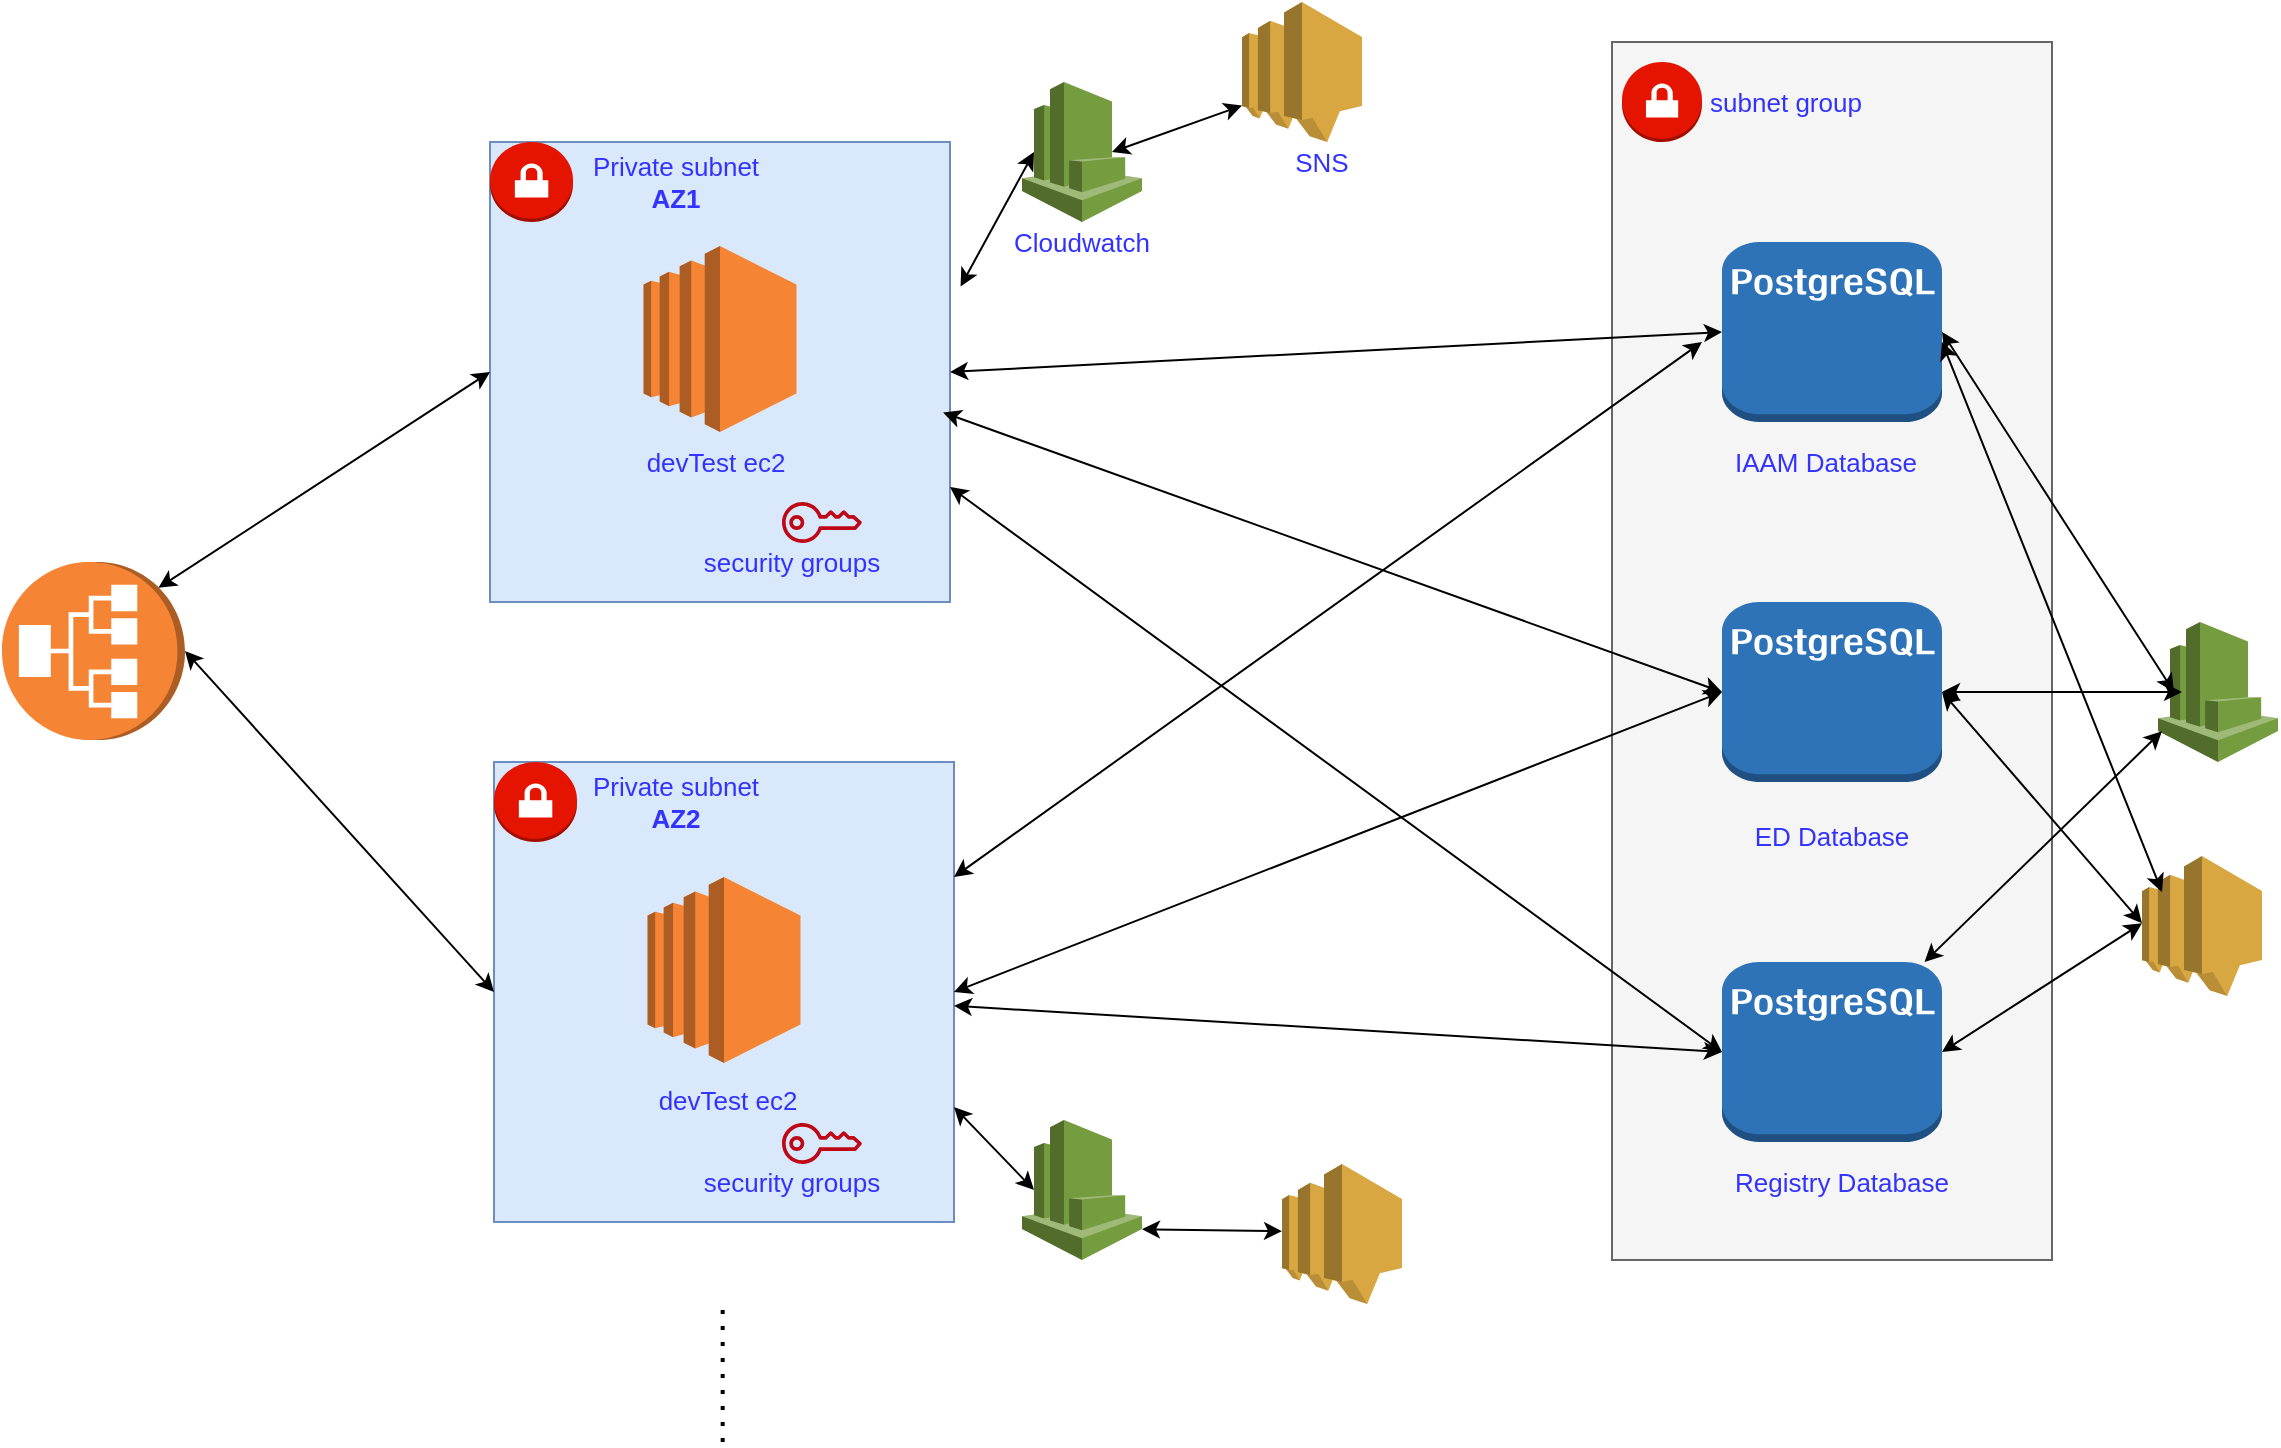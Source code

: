 <mxfile version="16.4.8" type="github">
  <diagram id="Vj-7gIYnh4FVoZP8OCP-" name="Page-1">
    <mxGraphModel dx="1388" dy="1099" grid="1" gridSize="10" guides="1" tooltips="1" connect="1" arrows="1" fold="1" page="1" pageScale="1" pageWidth="1400" pageHeight="850" math="0" shadow="0">
      <root>
        <mxCell id="0" />
        <mxCell id="1" parent="0" />
        <mxCell id="5kDCCWpD2KT_Ys93XdkI-5" value="s" style="rounded=0;whiteSpace=wrap;html=1;fillColor=#f5f5f5;strokeColor=#666666;fontColor=#333333;" vertex="1" parent="1">
          <mxGeometry x="1017" y="50" width="220" height="609" as="geometry" />
        </mxCell>
        <mxCell id="5kDCCWpD2KT_Ys93XdkI-2" value="" style="outlineConnect=0;dashed=0;verticalLabelPosition=bottom;verticalAlign=top;align=center;html=1;shape=mxgraph.aws3.postgre_sql_instance;fillColor=#2E73B8;gradientColor=none;" vertex="1" parent="1">
          <mxGeometry x="1072" y="150" width="110" height="90" as="geometry" />
        </mxCell>
        <mxCell id="5kDCCWpD2KT_Ys93XdkI-3" value="" style="outlineConnect=0;dashed=0;verticalLabelPosition=bottom;verticalAlign=top;align=center;html=1;shape=mxgraph.aws3.postgre_sql_instance;fillColor=#2E73B8;gradientColor=none;" vertex="1" parent="1">
          <mxGeometry x="1072" y="330" width="110" height="90" as="geometry" />
        </mxCell>
        <mxCell id="5kDCCWpD2KT_Ys93XdkI-4" value="" style="outlineConnect=0;dashed=0;verticalLabelPosition=bottom;verticalAlign=top;align=center;html=1;shape=mxgraph.aws3.postgre_sql_instance;fillColor=#2E73B8;gradientColor=none;" vertex="1" parent="1">
          <mxGeometry x="1072" y="510" width="110" height="90" as="geometry" />
        </mxCell>
        <mxCell id="5kDCCWpD2KT_Ys93XdkI-6" value="" style="outlineConnect=0;dashed=0;verticalLabelPosition=bottom;verticalAlign=top;align=center;html=1;shape=mxgraph.aws3.vpn_gateway;fillColor=#e51400;fontColor=#ffffff;strokeColor=#B20000;" vertex="1" parent="1">
          <mxGeometry x="1022" y="60" width="40" height="40" as="geometry" />
        </mxCell>
        <UserObject label="subnet group" placeholders="1" name="Variable" id="5kDCCWpD2KT_Ys93XdkI-9">
          <mxCell style="text;html=1;strokeColor=none;fillColor=none;align=center;verticalAlign=middle;whiteSpace=wrap;overflow=hidden;fontSize=13;fontColor=#3333FF;" vertex="1" parent="1">
            <mxGeometry x="1064" y="70" width="80" height="20" as="geometry" />
          </mxCell>
        </UserObject>
        <UserObject label="IAAM Database" placeholders="1" name="Variable" id="5kDCCWpD2KT_Ys93XdkI-11">
          <mxCell style="text;html=1;strokeColor=none;fillColor=none;align=center;verticalAlign=middle;whiteSpace=wrap;overflow=hidden;fontSize=13;fontColor=#3333FF;" vertex="1" parent="1">
            <mxGeometry x="1064" y="250" width="120" height="20" as="geometry" />
          </mxCell>
        </UserObject>
        <UserObject label="ED Database" placeholders="1" name="Variable" id="5kDCCWpD2KT_Ys93XdkI-12">
          <mxCell style="text;html=1;strokeColor=none;fillColor=none;align=center;verticalAlign=middle;whiteSpace=wrap;overflow=hidden;fontSize=13;fontColor=#3333FF;" vertex="1" parent="1">
            <mxGeometry x="1067" y="437" width="120" height="20" as="geometry" />
          </mxCell>
        </UserObject>
        <UserObject label="Registry Database" placeholders="1" name="Variable" id="5kDCCWpD2KT_Ys93XdkI-13">
          <mxCell style="text;html=1;strokeColor=none;fillColor=none;align=center;verticalAlign=middle;whiteSpace=wrap;overflow=hidden;fontSize=13;fontColor=#3333FF;" vertex="1" parent="1">
            <mxGeometry x="1072" y="610" width="120" height="20" as="geometry" />
          </mxCell>
        </UserObject>
        <mxCell id="5kDCCWpD2KT_Ys93XdkI-14" value="" style="whiteSpace=wrap;html=1;aspect=fixed;fontSize=13;fillColor=#dae8fc;strokeColor=#6c8ebf;" vertex="1" parent="1">
          <mxGeometry x="456" y="100" width="230" height="230" as="geometry" />
        </mxCell>
        <mxCell id="5kDCCWpD2KT_Ys93XdkI-15" value="" style="whiteSpace=wrap;html=1;aspect=fixed;fontSize=13;fillColor=#dae8fc;strokeColor=#6c8ebf;" vertex="1" parent="1">
          <mxGeometry x="458" y="410" width="230" height="230" as="geometry" />
        </mxCell>
        <mxCell id="5kDCCWpD2KT_Ys93XdkI-16" value="" style="endArrow=none;dashed=1;html=1;dashPattern=1 3;strokeWidth=2;rounded=0;fontSize=13;fontColor=#3333FF;" edge="1" parent="1">
          <mxGeometry width="50" height="50" relative="1" as="geometry">
            <mxPoint x="572.33" y="750" as="sourcePoint" />
            <mxPoint x="572.33" y="680" as="targetPoint" />
          </mxGeometry>
        </mxCell>
        <mxCell id="5kDCCWpD2KT_Ys93XdkI-24" value="" style="endArrow=classic;startArrow=classic;html=1;rounded=0;fontSize=13;fontColor=#3333FF;exitX=1;exitY=0.5;exitDx=0;exitDy=0;entryX=0;entryY=0.5;entryDx=0;entryDy=0;entryPerimeter=0;" edge="1" parent="1" source="5kDCCWpD2KT_Ys93XdkI-14" target="5kDCCWpD2KT_Ys93XdkI-2">
          <mxGeometry width="50" height="50" relative="1" as="geometry">
            <mxPoint x="892" y="240" as="sourcePoint" />
            <mxPoint x="942" y="190" as="targetPoint" />
          </mxGeometry>
        </mxCell>
        <mxCell id="5kDCCWpD2KT_Ys93XdkI-25" value="" style="endArrow=classic;startArrow=classic;html=1;rounded=0;fontSize=13;fontColor=#3333FF;entryX=0;entryY=0.5;entryDx=0;entryDy=0;entryPerimeter=0;exitX=0.985;exitY=0.588;exitDx=0;exitDy=0;exitPerimeter=0;" edge="1" parent="1" source="5kDCCWpD2KT_Ys93XdkI-14" target="5kDCCWpD2KT_Ys93XdkI-3">
          <mxGeometry width="50" height="50" relative="1" as="geometry">
            <mxPoint x="842" y="230" as="sourcePoint" />
            <mxPoint x="702" y="390" as="targetPoint" />
          </mxGeometry>
        </mxCell>
        <mxCell id="5kDCCWpD2KT_Ys93XdkI-26" value="" style="endArrow=classic;startArrow=classic;html=1;rounded=0;fontSize=13;fontColor=#3333FF;entryX=0;entryY=0.5;entryDx=0;entryDy=0;entryPerimeter=0;exitX=1;exitY=0.75;exitDx=0;exitDy=0;" edge="1" parent="1" source="5kDCCWpD2KT_Ys93XdkI-14" target="5kDCCWpD2KT_Ys93XdkI-4">
          <mxGeometry width="50" height="50" relative="1" as="geometry">
            <mxPoint x="652" y="440" as="sourcePoint" />
            <mxPoint x="702" y="390" as="targetPoint" />
          </mxGeometry>
        </mxCell>
        <mxCell id="5kDCCWpD2KT_Ys93XdkI-27" value="" style="endArrow=classic;startArrow=classic;html=1;rounded=0;fontSize=13;fontColor=#3333FF;exitX=1;exitY=0.25;exitDx=0;exitDy=0;" edge="1" parent="1" source="5kDCCWpD2KT_Ys93XdkI-15">
          <mxGeometry width="50" height="50" relative="1" as="geometry">
            <mxPoint x="652" y="440" as="sourcePoint" />
            <mxPoint x="1062" y="200" as="targetPoint" />
          </mxGeometry>
        </mxCell>
        <mxCell id="5kDCCWpD2KT_Ys93XdkI-28" value="" style="endArrow=classic;startArrow=classic;html=1;rounded=0;fontSize=13;fontColor=#3333FF;exitX=1;exitY=0.5;exitDx=0;exitDy=0;entryX=0;entryY=0.5;entryDx=0;entryDy=0;entryPerimeter=0;" edge="1" parent="1" source="5kDCCWpD2KT_Ys93XdkI-15" target="5kDCCWpD2KT_Ys93XdkI-3">
          <mxGeometry width="50" height="50" relative="1" as="geometry">
            <mxPoint x="852" y="477.5" as="sourcePoint" />
            <mxPoint x="1072" y="210" as="targetPoint" />
          </mxGeometry>
        </mxCell>
        <mxCell id="5kDCCWpD2KT_Ys93XdkI-29" value="" style="endArrow=classic;startArrow=classic;html=1;rounded=0;fontSize=13;fontColor=#3333FF;entryX=0;entryY=0.5;entryDx=0;entryDy=0;entryPerimeter=0;" edge="1" parent="1" source="5kDCCWpD2KT_Ys93XdkI-15" target="5kDCCWpD2KT_Ys93XdkI-4">
          <mxGeometry width="50" height="50" relative="1" as="geometry">
            <mxPoint x="852" y="535" as="sourcePoint" />
            <mxPoint x="1082" y="385" as="targetPoint" />
          </mxGeometry>
        </mxCell>
        <mxCell id="5kDCCWpD2KT_Ys93XdkI-30" value="" style="outlineConnect=0;dashed=0;verticalLabelPosition=bottom;verticalAlign=top;align=center;html=1;shape=mxgraph.aws3.ec2;fillColor=#F58534;gradientColor=none;fontSize=13;fontColor=#3333FF;" vertex="1" parent="1">
          <mxGeometry x="532.75" y="152" width="76.5" height="93" as="geometry" />
        </mxCell>
        <mxCell id="5kDCCWpD2KT_Ys93XdkI-31" value="" style="outlineConnect=0;dashed=0;verticalLabelPosition=bottom;verticalAlign=top;align=center;html=1;shape=mxgraph.aws3.ec2;fillColor=#F58534;gradientColor=none;fontSize=13;fontColor=#3333FF;" vertex="1" parent="1">
          <mxGeometry x="534.75" y="467.5" width="76.5" height="93" as="geometry" />
        </mxCell>
        <mxCell id="5kDCCWpD2KT_Ys93XdkI-34" value="" style="outlineConnect=0;dashed=0;verticalLabelPosition=bottom;verticalAlign=top;align=center;html=1;shape=mxgraph.aws3.vpn_gateway;fillColor=#e51400;fontSize=13;fontColor=#ffffff;strokeColor=#B20000;" vertex="1" parent="1">
          <mxGeometry x="456" y="100" width="41.5" height="40" as="geometry" />
        </mxCell>
        <mxCell id="5kDCCWpD2KT_Ys93XdkI-35" value="" style="outlineConnect=0;dashed=0;verticalLabelPosition=bottom;verticalAlign=top;align=center;html=1;shape=mxgraph.aws3.vpn_gateway;fillColor=#e51400;fontSize=13;fontColor=#ffffff;strokeColor=#B20000;" vertex="1" parent="1">
          <mxGeometry x="458" y="410" width="41.5" height="40" as="geometry" />
        </mxCell>
        <UserObject label="SNS" placeholders="1" name="Variable" id="5kDCCWpD2KT_Ys93XdkI-36">
          <mxCell style="text;html=1;strokeColor=none;fillColor=none;align=center;verticalAlign=middle;whiteSpace=wrap;overflow=hidden;fontSize=13;fontColor=#3333FF;" vertex="1" parent="1">
            <mxGeometry x="832" y="100" width="80" height="20" as="geometry" />
          </mxCell>
        </UserObject>
        <UserObject label="security groups" placeholders="1" name="Variable" id="5kDCCWpD2KT_Ys93XdkI-37">
          <mxCell style="text;html=1;strokeColor=none;fillColor=none;align=center;verticalAlign=middle;whiteSpace=wrap;overflow=hidden;fontSize=13;fontColor=#3333FF;" vertex="1" parent="1">
            <mxGeometry x="552" y="299.51" width="110" height="20" as="geometry" />
          </mxCell>
        </UserObject>
        <UserObject label="devTest ec2" placeholders="1" name="Variable" id="5kDCCWpD2KT_Ys93XdkI-38">
          <mxCell style="text;html=1;strokeColor=none;fillColor=none;align=center;verticalAlign=middle;whiteSpace=wrap;overflow=hidden;fontSize=13;fontColor=#3333FF;" vertex="1" parent="1">
            <mxGeometry x="529.25" y="250" width="80" height="20" as="geometry" />
          </mxCell>
        </UserObject>
        <UserObject label="Cloudwatch" placeholders="1" name="Variable" id="5kDCCWpD2KT_Ys93XdkI-39">
          <mxCell style="text;html=1;strokeColor=none;fillColor=none;align=center;verticalAlign=middle;whiteSpace=wrap;overflow=hidden;fontSize=13;fontColor=#3333FF;" vertex="1" parent="1">
            <mxGeometry x="712" y="140" width="80" height="20" as="geometry" />
          </mxCell>
        </UserObject>
        <UserObject label="Private subnet&lt;br&gt;&lt;b&gt;AZ1&lt;/b&gt;" placeholders="1" name="Variable" id="5kDCCWpD2KT_Ys93XdkI-40">
          <mxCell style="text;html=1;strokeColor=none;fillColor=none;align=center;verticalAlign=middle;whiteSpace=wrap;overflow=hidden;fontSize=13;fontColor=#3333FF;" vertex="1" parent="1">
            <mxGeometry x="489.25" y="100" width="120" height="40" as="geometry" />
          </mxCell>
        </UserObject>
        <UserObject label="Private subnet&lt;br&gt;&lt;b&gt;AZ2&lt;/b&gt;" placeholders="1" name="Variable" id="5kDCCWpD2KT_Ys93XdkI-41">
          <mxCell style="text;html=1;strokeColor=none;fillColor=none;align=center;verticalAlign=middle;whiteSpace=wrap;overflow=hidden;fontSize=13;fontColor=#3333FF;" vertex="1" parent="1">
            <mxGeometry x="489.25" y="410" width="120" height="40" as="geometry" />
          </mxCell>
        </UserObject>
        <mxCell id="5kDCCWpD2KT_Ys93XdkI-42" value="" style="sketch=0;outlineConnect=0;fontColor=#232F3E;gradientColor=none;fillColor=#BF0816;strokeColor=none;dashed=0;verticalLabelPosition=bottom;verticalAlign=top;align=center;html=1;fontSize=12;fontStyle=0;aspect=fixed;pointerEvents=1;shape=mxgraph.aws4.addon;" vertex="1" parent="1">
          <mxGeometry x="602" y="280" width="40" height="20.51" as="geometry" />
        </mxCell>
        <mxCell id="5kDCCWpD2KT_Ys93XdkI-43" value="" style="sketch=0;outlineConnect=0;fontColor=#232F3E;gradientColor=none;fillColor=#BF0816;strokeColor=none;dashed=0;verticalLabelPosition=bottom;verticalAlign=top;align=center;html=1;fontSize=12;fontStyle=0;aspect=fixed;pointerEvents=1;shape=mxgraph.aws4.addon;" vertex="1" parent="1">
          <mxGeometry x="602" y="590.49" width="40" height="20.51" as="geometry" />
        </mxCell>
        <UserObject label="security groups" placeholders="1" name="Variable" id="5kDCCWpD2KT_Ys93XdkI-44">
          <mxCell style="text;html=1;strokeColor=none;fillColor=none;align=center;verticalAlign=middle;whiteSpace=wrap;overflow=hidden;fontSize=13;fontColor=#3333FF;" vertex="1" parent="1">
            <mxGeometry x="552" y="610" width="110" height="20" as="geometry" />
          </mxCell>
        </UserObject>
        <mxCell id="5kDCCWpD2KT_Ys93XdkI-45" value="" style="outlineConnect=0;dashed=0;verticalLabelPosition=bottom;verticalAlign=top;align=center;html=1;shape=mxgraph.aws3.cloudwatch;fillColor=#759C3E;gradientColor=none;fontSize=13;fontColor=#3333FF;" vertex="1" parent="1">
          <mxGeometry x="722" y="70" width="60" height="70" as="geometry" />
        </mxCell>
        <mxCell id="5kDCCWpD2KT_Ys93XdkI-46" value="" style="outlineConnect=0;dashed=0;verticalLabelPosition=bottom;verticalAlign=top;align=center;html=1;shape=mxgraph.aws3.cloudwatch;fillColor=#759C3E;gradientColor=none;fontSize=13;fontColor=#3333FF;" vertex="1" parent="1">
          <mxGeometry x="722" y="589" width="60" height="70" as="geometry" />
        </mxCell>
        <mxCell id="5kDCCWpD2KT_Ys93XdkI-47" value="" style="outlineConnect=0;dashed=0;verticalLabelPosition=bottom;verticalAlign=top;align=center;html=1;shape=mxgraph.aws3.cloudwatch;fillColor=#759C3E;gradientColor=none;fontSize=13;fontColor=#3333FF;" vertex="1" parent="1">
          <mxGeometry x="1290" y="340" width="60" height="70" as="geometry" />
        </mxCell>
        <UserObject label="devTest ec2" placeholders="1" name="Variable" id="5kDCCWpD2KT_Ys93XdkI-48">
          <mxCell style="text;html=1;strokeColor=none;fillColor=none;align=center;verticalAlign=middle;whiteSpace=wrap;overflow=hidden;fontSize=13;fontColor=#3333FF;" vertex="1" parent="1">
            <mxGeometry x="534.75" y="569" width="80" height="20" as="geometry" />
          </mxCell>
        </UserObject>
        <mxCell id="5kDCCWpD2KT_Ys93XdkI-49" value="" style="outlineConnect=0;dashed=0;verticalLabelPosition=bottom;verticalAlign=top;align=center;html=1;shape=mxgraph.aws3.application_load_balancer;fillColor=#F58534;gradientColor=none;fontSize=13;fontColor=#3333FF;direction=north;" vertex="1" parent="1">
          <mxGeometry x="212" y="310.01" width="91.5" height="88.99" as="geometry" />
        </mxCell>
        <mxCell id="5kDCCWpD2KT_Ys93XdkI-50" value="" style="outlineConnect=0;dashed=0;verticalLabelPosition=bottom;verticalAlign=top;align=center;html=1;shape=mxgraph.aws3.sns;fillColor=#D9A741;gradientColor=none;fontSize=13;fontColor=#3333FF;" vertex="1" parent="1">
          <mxGeometry x="832" y="30" width="60" height="70" as="geometry" />
        </mxCell>
        <mxCell id="5kDCCWpD2KT_Ys93XdkI-51" value="" style="outlineConnect=0;dashed=0;verticalLabelPosition=bottom;verticalAlign=top;align=center;html=1;shape=mxgraph.aws3.sns;fillColor=#D9A741;gradientColor=none;fontSize=13;fontColor=#3333FF;" vertex="1" parent="1">
          <mxGeometry x="852" y="611" width="60" height="70" as="geometry" />
        </mxCell>
        <mxCell id="5kDCCWpD2KT_Ys93XdkI-52" value="" style="outlineConnect=0;dashed=0;verticalLabelPosition=bottom;verticalAlign=top;align=center;html=1;shape=mxgraph.aws3.sns;fillColor=#D9A741;gradientColor=none;fontSize=13;fontColor=#3333FF;" vertex="1" parent="1">
          <mxGeometry x="1282" y="457" width="60" height="70" as="geometry" />
        </mxCell>
        <mxCell id="5kDCCWpD2KT_Ys93XdkI-53" value="" style="endArrow=classic;startArrow=classic;html=1;rounded=0;fontSize=13;fontColor=#3333FF;entryX=1.023;entryY=0.314;entryDx=0;entryDy=0;entryPerimeter=0;exitX=0.1;exitY=0.5;exitDx=0;exitDy=0;exitPerimeter=0;" edge="1" parent="1" source="5kDCCWpD2KT_Ys93XdkI-45" target="5kDCCWpD2KT_Ys93XdkI-14">
          <mxGeometry width="50" height="50" relative="1" as="geometry">
            <mxPoint x="652" y="440" as="sourcePoint" />
            <mxPoint x="702" y="390" as="targetPoint" />
          </mxGeometry>
        </mxCell>
        <mxCell id="5kDCCWpD2KT_Ys93XdkI-54" value="" style="endArrow=classic;startArrow=classic;html=1;rounded=0;fontSize=13;fontColor=#3333FF;entryX=0.75;entryY=0.5;entryDx=0;entryDy=0;entryPerimeter=0;exitX=0;exitY=0.74;exitDx=0;exitDy=0;exitPerimeter=0;" edge="1" parent="1" source="5kDCCWpD2KT_Ys93XdkI-50" target="5kDCCWpD2KT_Ys93XdkI-45">
          <mxGeometry width="50" height="50" relative="1" as="geometry">
            <mxPoint x="732" y="148.217" as="sourcePoint" />
            <mxPoint x="701.29" y="182.22" as="targetPoint" />
          </mxGeometry>
        </mxCell>
        <mxCell id="5kDCCWpD2KT_Ys93XdkI-55" value="" style="endArrow=classic;startArrow=classic;html=1;rounded=0;fontSize=13;fontColor=#3333FF;entryX=1;entryY=0.78;entryDx=0;entryDy=0;entryPerimeter=0;exitX=0;exitY=0.48;exitDx=0;exitDy=0;exitPerimeter=0;" edge="1" parent="1" source="5kDCCWpD2KT_Ys93XdkI-51" target="5kDCCWpD2KT_Ys93XdkI-46">
          <mxGeometry width="50" height="50" relative="1" as="geometry">
            <mxPoint x="842" y="91.8" as="sourcePoint" />
            <mxPoint x="777" y="115" as="targetPoint" />
          </mxGeometry>
        </mxCell>
        <mxCell id="5kDCCWpD2KT_Ys93XdkI-56" value="" style="endArrow=classic;startArrow=classic;html=1;rounded=0;fontSize=13;fontColor=#3333FF;entryX=1;entryY=0.75;entryDx=0;entryDy=0;exitX=0.1;exitY=0.5;exitDx=0;exitDy=0;exitPerimeter=0;" edge="1" parent="1" source="5kDCCWpD2KT_Ys93XdkI-46" target="5kDCCWpD2KT_Ys93XdkI-15">
          <mxGeometry width="50" height="50" relative="1" as="geometry">
            <mxPoint x="852" y="101.8" as="sourcePoint" />
            <mxPoint x="787" y="125" as="targetPoint" />
          </mxGeometry>
        </mxCell>
        <mxCell id="5kDCCWpD2KT_Ys93XdkI-57" value="" style="endArrow=classic;startArrow=classic;html=1;rounded=0;fontSize=13;fontColor=#3333FF;exitX=0;exitY=0.78;exitDx=0;exitDy=0;exitPerimeter=0;" edge="1" parent="1" target="5kDCCWpD2KT_Ys93XdkI-4">
          <mxGeometry width="50" height="50" relative="1" as="geometry">
            <mxPoint x="1292" y="394.6" as="sourcePoint" />
            <mxPoint x="702" y="400" as="targetPoint" />
          </mxGeometry>
        </mxCell>
        <mxCell id="5kDCCWpD2KT_Ys93XdkI-59" value="" style="endArrow=classic;startArrow=classic;html=1;rounded=0;fontSize=13;fontColor=#3333FF;entryX=0.1;entryY=0.5;entryDx=0;entryDy=0;entryPerimeter=0;exitX=1;exitY=0.5;exitDx=0;exitDy=0;exitPerimeter=0;" edge="1" parent="1" source="5kDCCWpD2KT_Ys93XdkI-2">
          <mxGeometry width="50" height="50" relative="1" as="geometry">
            <mxPoint x="652" y="450" as="sourcePoint" />
            <mxPoint x="1298" y="375" as="targetPoint" />
          </mxGeometry>
        </mxCell>
        <mxCell id="5kDCCWpD2KT_Ys93XdkI-60" value="" style="endArrow=classic;startArrow=classic;html=1;rounded=0;fontSize=13;fontColor=#3333FF;entryX=1;entryY=0.5;entryDx=0;entryDy=0;entryPerimeter=0;" edge="1" parent="1" target="5kDCCWpD2KT_Ys93XdkI-3">
          <mxGeometry width="50" height="50" relative="1" as="geometry">
            <mxPoint x="1302" y="375" as="sourcePoint" />
            <mxPoint x="1183.291" y="520" as="targetPoint" />
          </mxGeometry>
        </mxCell>
        <mxCell id="5kDCCWpD2KT_Ys93XdkI-61" value="" style="endArrow=classic;startArrow=classic;html=1;rounded=0;fontSize=13;fontColor=#3333FF;exitX=0;exitY=0.48;exitDx=0;exitDy=0;exitPerimeter=0;entryX=1;entryY=0.5;entryDx=0;entryDy=0;entryPerimeter=0;" edge="1" parent="1" source="5kDCCWpD2KT_Ys93XdkI-52" target="5kDCCWpD2KT_Ys93XdkI-4">
          <mxGeometry width="50" height="50" relative="1" as="geometry">
            <mxPoint x="1302" y="404.6" as="sourcePoint" />
            <mxPoint x="1183.291" y="520" as="targetPoint" />
          </mxGeometry>
        </mxCell>
        <mxCell id="5kDCCWpD2KT_Ys93XdkI-62" value="" style="endArrow=classic;startArrow=classic;html=1;rounded=0;fontSize=13;fontColor=#3333FF;entryX=1;entryY=0.5;entryDx=0;entryDy=0;entryPerimeter=0;exitX=0;exitY=0.48;exitDx=0;exitDy=0;exitPerimeter=0;" edge="1" parent="1" source="5kDCCWpD2KT_Ys93XdkI-52" target="5kDCCWpD2KT_Ys93XdkI-3">
          <mxGeometry width="50" height="50" relative="1" as="geometry">
            <mxPoint x="1302" y="404.6" as="sourcePoint" />
            <mxPoint x="1183.291" y="520" as="targetPoint" />
          </mxGeometry>
        </mxCell>
        <mxCell id="5kDCCWpD2KT_Ys93XdkI-63" value="" style="endArrow=classic;startArrow=classic;html=1;rounded=0;fontSize=13;fontColor=#3333FF;" edge="1" parent="1">
          <mxGeometry width="50" height="50" relative="1" as="geometry">
            <mxPoint x="1292" y="475" as="sourcePoint" />
            <mxPoint x="1182" y="200" as="targetPoint" />
          </mxGeometry>
        </mxCell>
        <mxCell id="5kDCCWpD2KT_Ys93XdkI-64" value="" style="endArrow=classic;startArrow=classic;html=1;rounded=0;fontSize=13;fontColor=#3333FF;entryX=0;entryY=0.5;entryDx=0;entryDy=0;exitX=0.855;exitY=0.855;exitDx=0;exitDy=0;exitPerimeter=0;" edge="1" parent="1" source="5kDCCWpD2KT_Ys93XdkI-49" target="5kDCCWpD2KT_Ys93XdkI-14">
          <mxGeometry width="50" height="50" relative="1" as="geometry">
            <mxPoint x="652" y="450" as="sourcePoint" />
            <mxPoint x="702" y="400" as="targetPoint" />
          </mxGeometry>
        </mxCell>
        <mxCell id="5kDCCWpD2KT_Ys93XdkI-65" value="" style="endArrow=classic;startArrow=classic;html=1;rounded=0;fontSize=13;fontColor=#3333FF;entryX=0;entryY=0.5;entryDx=0;entryDy=0;exitX=0.5;exitY=1;exitDx=0;exitDy=0;exitPerimeter=0;" edge="1" parent="1" source="5kDCCWpD2KT_Ys93XdkI-49" target="5kDCCWpD2KT_Ys93XdkI-15">
          <mxGeometry width="50" height="50" relative="1" as="geometry">
            <mxPoint x="652" y="450" as="sourcePoint" />
            <mxPoint x="702" y="400" as="targetPoint" />
          </mxGeometry>
        </mxCell>
      </root>
    </mxGraphModel>
  </diagram>
</mxfile>

